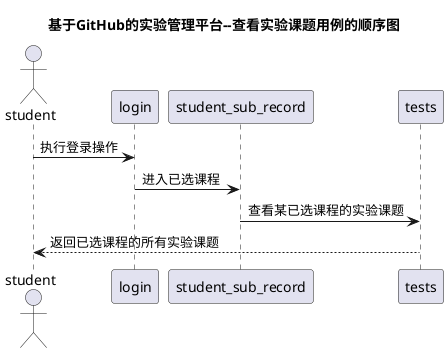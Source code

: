 @startuml

title 基于GitHub的实验管理平台--查看实验课题用例的顺序图
actor student
student -> login : 执行登录操作
login -> student_sub_record : 进入已选课程
student_sub_record -> tests : 查看某已选课程的实验课题
tests  --> student : 返回已选课程的所有实验课题

@enduml
